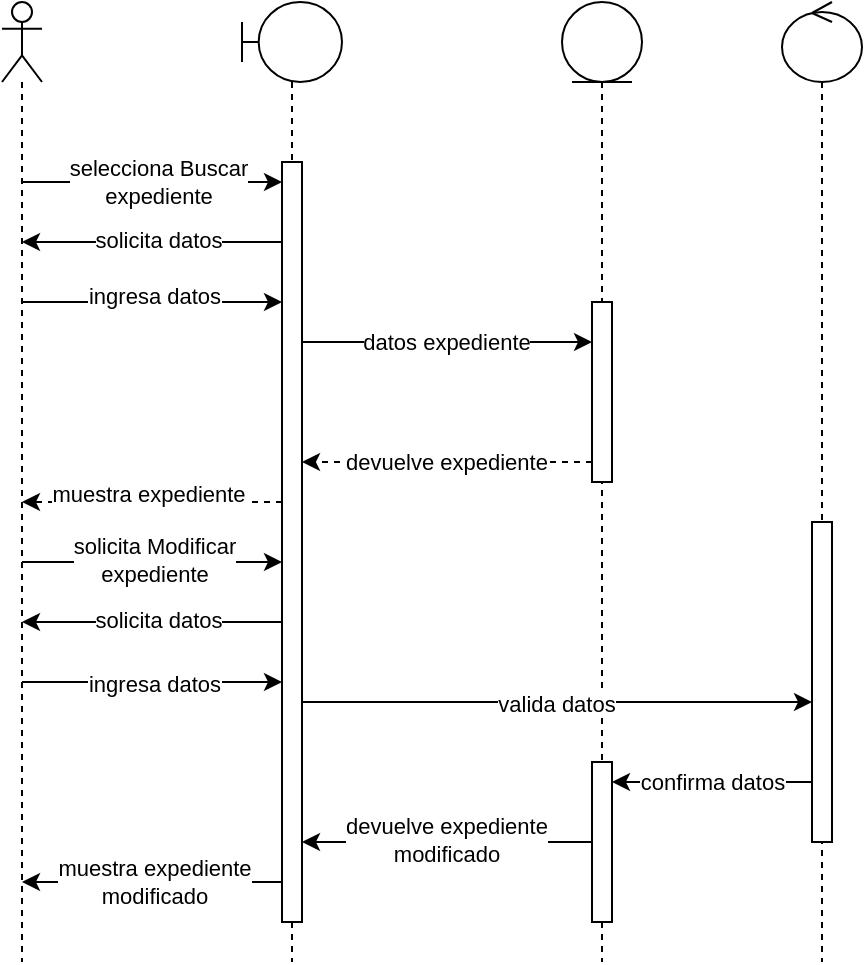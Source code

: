 <mxfile version="24.4.0" type="device">
  <diagram name="Page-1" id="2YBvvXClWsGukQMizWep">
    <mxGraphModel dx="472" dy="820" grid="1" gridSize="10" guides="1" tooltips="1" connect="1" arrows="1" fold="1" page="1" pageScale="1" pageWidth="850" pageHeight="1100" math="0" shadow="0">
      <root>
        <mxCell id="0" />
        <mxCell id="1" parent="0" />
        <mxCell id="Yi4tawwr3cMeWZQa_mhw-41" style="edgeStyle=orthogonalEdgeStyle;rounded=0;orthogonalLoop=1;jettySize=auto;html=1;curved=0;" parent="1" source="Yi4tawwr3cMeWZQa_mhw-36" target="Yi4tawwr3cMeWZQa_mhw-38" edge="1">
          <mxGeometry relative="1" as="geometry">
            <Array as="points">
              <mxPoint x="120" y="170" />
              <mxPoint x="120" y="170" />
            </Array>
          </mxGeometry>
        </mxCell>
        <mxCell id="Yi4tawwr3cMeWZQa_mhw-42" value="selecciona Buscar&lt;br&gt;expediente" style="edgeLabel;html=1;align=center;verticalAlign=middle;resizable=0;points=[];" parent="Yi4tawwr3cMeWZQa_mhw-41" vertex="1" connectable="0">
          <mxGeometry x="0.023" relative="1" as="geometry">
            <mxPoint x="1" as="offset" />
          </mxGeometry>
        </mxCell>
        <mxCell id="Yi4tawwr3cMeWZQa_mhw-45" style="edgeStyle=orthogonalEdgeStyle;rounded=0;orthogonalLoop=1;jettySize=auto;html=1;curved=0;" parent="1" source="Yi4tawwr3cMeWZQa_mhw-36" target="Yi4tawwr3cMeWZQa_mhw-38" edge="1">
          <mxGeometry relative="1" as="geometry">
            <Array as="points">
              <mxPoint x="130" y="230" />
              <mxPoint x="130" y="230" />
            </Array>
          </mxGeometry>
        </mxCell>
        <mxCell id="Yi4tawwr3cMeWZQa_mhw-46" value="ingresa datos" style="edgeLabel;html=1;align=center;verticalAlign=middle;resizable=0;points=[];" parent="Yi4tawwr3cMeWZQa_mhw-45" vertex="1" connectable="0">
          <mxGeometry x="0.019" y="3" relative="1" as="geometry">
            <mxPoint as="offset" />
          </mxGeometry>
        </mxCell>
        <mxCell id="u4CqR4INVGYrC7Xj4Ri9-3" style="edgeStyle=orthogonalEdgeStyle;rounded=0;orthogonalLoop=1;jettySize=auto;html=1;curved=0;" edge="1" parent="1" source="Yi4tawwr3cMeWZQa_mhw-36" target="Yi4tawwr3cMeWZQa_mhw-38">
          <mxGeometry relative="1" as="geometry">
            <Array as="points">
              <mxPoint x="130" y="360" />
              <mxPoint x="130" y="360" />
            </Array>
          </mxGeometry>
        </mxCell>
        <mxCell id="u4CqR4INVGYrC7Xj4Ri9-4" value="solicita Modificar&lt;br&gt;expediente" style="edgeLabel;html=1;align=center;verticalAlign=middle;resizable=0;points=[];" vertex="1" connectable="0" parent="u4CqR4INVGYrC7Xj4Ri9-3">
          <mxGeometry x="0.019" y="1" relative="1" as="geometry">
            <mxPoint as="offset" />
          </mxGeometry>
        </mxCell>
        <mxCell id="u4CqR4INVGYrC7Xj4Ri9-13" style="edgeStyle=orthogonalEdgeStyle;rounded=0;orthogonalLoop=1;jettySize=auto;html=1;curved=0;" edge="1" parent="1" source="Yi4tawwr3cMeWZQa_mhw-36" target="Yi4tawwr3cMeWZQa_mhw-38">
          <mxGeometry relative="1" as="geometry">
            <Array as="points">
              <mxPoint x="130" y="420" />
              <mxPoint x="130" y="420" />
            </Array>
          </mxGeometry>
        </mxCell>
        <mxCell id="u4CqR4INVGYrC7Xj4Ri9-14" value="ingresa datos" style="edgeLabel;html=1;align=center;verticalAlign=middle;resizable=0;points=[];" vertex="1" connectable="0" parent="u4CqR4INVGYrC7Xj4Ri9-13">
          <mxGeometry x="-0.011" y="-1" relative="1" as="geometry">
            <mxPoint x="1" as="offset" />
          </mxGeometry>
        </mxCell>
        <mxCell id="Yi4tawwr3cMeWZQa_mhw-36" value="" style="shape=umlLifeline;perimeter=lifelinePerimeter;whiteSpace=wrap;html=1;container=1;dropTarget=0;collapsible=0;recursiveResize=0;outlineConnect=0;portConstraint=eastwest;newEdgeStyle={&quot;curved&quot;:0,&quot;rounded&quot;:0};participant=umlActor;" parent="1" vertex="1">
          <mxGeometry x="20" y="80" width="20" height="480" as="geometry" />
        </mxCell>
        <mxCell id="Yi4tawwr3cMeWZQa_mhw-37" value="" style="shape=umlLifeline;perimeter=lifelinePerimeter;whiteSpace=wrap;html=1;container=1;dropTarget=0;collapsible=0;recursiveResize=0;outlineConnect=0;portConstraint=eastwest;newEdgeStyle={&quot;curved&quot;:0,&quot;rounded&quot;:0};participant=umlBoundary;" parent="1" vertex="1">
          <mxGeometry x="140" y="80" width="50" height="480" as="geometry" />
        </mxCell>
        <mxCell id="Yi4tawwr3cMeWZQa_mhw-38" value="" style="html=1;points=[[0,0,0,0,5],[0,1,0,0,-5],[1,0,0,0,5],[1,1,0,0,-5]];perimeter=orthogonalPerimeter;outlineConnect=0;targetShapes=umlLifeline;portConstraint=eastwest;newEdgeStyle={&quot;curved&quot;:0,&quot;rounded&quot;:0};" parent="Yi4tawwr3cMeWZQa_mhw-37" vertex="1">
          <mxGeometry x="20" y="80" width="10" height="380" as="geometry" />
        </mxCell>
        <mxCell id="Yi4tawwr3cMeWZQa_mhw-39" value="" style="shape=umlLifeline;perimeter=lifelinePerimeter;whiteSpace=wrap;html=1;container=1;dropTarget=0;collapsible=0;recursiveResize=0;outlineConnect=0;portConstraint=eastwest;newEdgeStyle={&quot;curved&quot;:0,&quot;rounded&quot;:0};participant=umlEntity;" parent="1" vertex="1">
          <mxGeometry x="300" y="80" width="40" height="480" as="geometry" />
        </mxCell>
        <mxCell id="Yi4tawwr3cMeWZQa_mhw-40" value="" style="html=1;points=[[0,0,0,0,5],[0,1,0,0,-5],[1,0,0,0,5],[1,1,0,0,-5]];perimeter=orthogonalPerimeter;outlineConnect=0;targetShapes=umlLifeline;portConstraint=eastwest;newEdgeStyle={&quot;curved&quot;:0,&quot;rounded&quot;:0};" parent="Yi4tawwr3cMeWZQa_mhw-39" vertex="1">
          <mxGeometry x="15" y="150" width="10" height="90" as="geometry" />
        </mxCell>
        <mxCell id="u4CqR4INVGYrC7Xj4Ri9-16" value="" style="html=1;points=[[0,0,0,0,5],[0,1,0,0,-5],[1,0,0,0,5],[1,1,0,0,-5]];perimeter=orthogonalPerimeter;outlineConnect=0;targetShapes=umlLifeline;portConstraint=eastwest;newEdgeStyle={&quot;curved&quot;:0,&quot;rounded&quot;:0};" vertex="1" parent="Yi4tawwr3cMeWZQa_mhw-39">
          <mxGeometry x="15" y="380" width="10" height="80" as="geometry" />
        </mxCell>
        <mxCell id="Yi4tawwr3cMeWZQa_mhw-43" style="edgeStyle=orthogonalEdgeStyle;rounded=0;orthogonalLoop=1;jettySize=auto;html=1;curved=0;" parent="1" source="Yi4tawwr3cMeWZQa_mhw-38" target="Yi4tawwr3cMeWZQa_mhw-36" edge="1">
          <mxGeometry relative="1" as="geometry">
            <Array as="points">
              <mxPoint x="70" y="200" />
              <mxPoint x="70" y="200" />
            </Array>
          </mxGeometry>
        </mxCell>
        <mxCell id="Yi4tawwr3cMeWZQa_mhw-44" value="solicita datos" style="edgeLabel;html=1;align=center;verticalAlign=middle;resizable=0;points=[];" parent="Yi4tawwr3cMeWZQa_mhw-43" vertex="1" connectable="0">
          <mxGeometry x="-0.05" y="-1" relative="1" as="geometry">
            <mxPoint as="offset" />
          </mxGeometry>
        </mxCell>
        <mxCell id="Yi4tawwr3cMeWZQa_mhw-47" style="edgeStyle=orthogonalEdgeStyle;rounded=0;orthogonalLoop=1;jettySize=auto;html=1;curved=0;" parent="1" source="Yi4tawwr3cMeWZQa_mhw-38" target="Yi4tawwr3cMeWZQa_mhw-40" edge="1">
          <mxGeometry relative="1" as="geometry">
            <Array as="points">
              <mxPoint x="280" y="250" />
              <mxPoint x="280" y="250" />
            </Array>
          </mxGeometry>
        </mxCell>
        <mxCell id="Yi4tawwr3cMeWZQa_mhw-54" value="datos expediente" style="edgeLabel;html=1;align=center;verticalAlign=middle;resizable=0;points=[];" parent="Yi4tawwr3cMeWZQa_mhw-47" vertex="1" connectable="0">
          <mxGeometry x="-0.006" relative="1" as="geometry">
            <mxPoint as="offset" />
          </mxGeometry>
        </mxCell>
        <mxCell id="Yi4tawwr3cMeWZQa_mhw-48" style="edgeStyle=orthogonalEdgeStyle;rounded=0;orthogonalLoop=1;jettySize=auto;html=1;curved=0;dashed=1;" parent="1" source="Yi4tawwr3cMeWZQa_mhw-40" target="Yi4tawwr3cMeWZQa_mhw-38" edge="1">
          <mxGeometry relative="1" as="geometry">
            <Array as="points">
              <mxPoint x="280" y="310" />
              <mxPoint x="280" y="310" />
            </Array>
          </mxGeometry>
        </mxCell>
        <mxCell id="Yi4tawwr3cMeWZQa_mhw-49" value="devuelve expediente" style="edgeLabel;html=1;align=center;verticalAlign=middle;resizable=0;points=[];" parent="Yi4tawwr3cMeWZQa_mhw-48" vertex="1" connectable="0">
          <mxGeometry x="0.006" relative="1" as="geometry">
            <mxPoint as="offset" />
          </mxGeometry>
        </mxCell>
        <mxCell id="Yi4tawwr3cMeWZQa_mhw-50" style="edgeStyle=orthogonalEdgeStyle;rounded=0;orthogonalLoop=1;jettySize=auto;html=1;curved=0;dashed=1;" parent="1" source="Yi4tawwr3cMeWZQa_mhw-38" target="Yi4tawwr3cMeWZQa_mhw-36" edge="1">
          <mxGeometry relative="1" as="geometry">
            <Array as="points">
              <mxPoint x="70" y="330" />
              <mxPoint x="70" y="330" />
            </Array>
          </mxGeometry>
        </mxCell>
        <mxCell id="Yi4tawwr3cMeWZQa_mhw-51" value="muestra expediente" style="edgeLabel;html=1;align=center;verticalAlign=middle;resizable=0;points=[];" parent="Yi4tawwr3cMeWZQa_mhw-50" vertex="1" connectable="0">
          <mxGeometry x="0.042" y="-4" relative="1" as="geometry">
            <mxPoint as="offset" />
          </mxGeometry>
        </mxCell>
        <mxCell id="u4CqR4INVGYrC7Xj4Ri9-5" value="" style="shape=umlLifeline;perimeter=lifelinePerimeter;whiteSpace=wrap;html=1;container=1;dropTarget=0;collapsible=0;recursiveResize=0;outlineConnect=0;portConstraint=eastwest;newEdgeStyle={&quot;curved&quot;:0,&quot;rounded&quot;:0};participant=umlControl;" vertex="1" parent="1">
          <mxGeometry x="410" y="80" width="40" height="480" as="geometry" />
        </mxCell>
        <mxCell id="u4CqR4INVGYrC7Xj4Ri9-6" value="" style="html=1;points=[[0,0,0,0,5],[0,1,0,0,-5],[1,0,0,0,5],[1,1,0,0,-5]];perimeter=orthogonalPerimeter;outlineConnect=0;targetShapes=umlLifeline;portConstraint=eastwest;newEdgeStyle={&quot;curved&quot;:0,&quot;rounded&quot;:0};" vertex="1" parent="u4CqR4INVGYrC7Xj4Ri9-5">
          <mxGeometry x="15" y="260" width="10" height="160" as="geometry" />
        </mxCell>
        <mxCell id="u4CqR4INVGYrC7Xj4Ri9-7" style="edgeStyle=orthogonalEdgeStyle;rounded=0;orthogonalLoop=1;jettySize=auto;html=1;curved=0;" edge="1" parent="1" source="Yi4tawwr3cMeWZQa_mhw-38" target="u4CqR4INVGYrC7Xj4Ri9-6">
          <mxGeometry relative="1" as="geometry">
            <Array as="points">
              <mxPoint x="360" y="430" />
              <mxPoint x="360" y="430" />
            </Array>
          </mxGeometry>
        </mxCell>
        <mxCell id="u4CqR4INVGYrC7Xj4Ri9-8" value="valida datos" style="edgeLabel;html=1;align=center;verticalAlign=middle;resizable=0;points=[];" vertex="1" connectable="0" parent="u4CqR4INVGYrC7Xj4Ri9-7">
          <mxGeometry x="-0.004" y="-1" relative="1" as="geometry">
            <mxPoint as="offset" />
          </mxGeometry>
        </mxCell>
        <mxCell id="u4CqR4INVGYrC7Xj4Ri9-9" style="edgeStyle=orthogonalEdgeStyle;rounded=0;orthogonalLoop=1;jettySize=auto;html=1;curved=0;" edge="1" parent="1" source="Yi4tawwr3cMeWZQa_mhw-38" target="Yi4tawwr3cMeWZQa_mhw-36">
          <mxGeometry relative="1" as="geometry">
            <Array as="points">
              <mxPoint x="70" y="390" />
              <mxPoint x="70" y="390" />
            </Array>
            <mxPoint x="170" y="210" as="sourcePoint" />
            <mxPoint x="40" y="210" as="targetPoint" />
          </mxGeometry>
        </mxCell>
        <mxCell id="u4CqR4INVGYrC7Xj4Ri9-10" value="solicita datos" style="edgeLabel;html=1;align=center;verticalAlign=middle;resizable=0;points=[];" vertex="1" connectable="0" parent="u4CqR4INVGYrC7Xj4Ri9-9">
          <mxGeometry x="-0.05" y="-1" relative="1" as="geometry">
            <mxPoint as="offset" />
          </mxGeometry>
        </mxCell>
        <mxCell id="u4CqR4INVGYrC7Xj4Ri9-17" style="edgeStyle=orthogonalEdgeStyle;rounded=0;orthogonalLoop=1;jettySize=auto;html=1;curved=0;" edge="1" parent="1" source="u4CqR4INVGYrC7Xj4Ri9-6" target="u4CqR4INVGYrC7Xj4Ri9-16">
          <mxGeometry relative="1" as="geometry">
            <Array as="points">
              <mxPoint x="350" y="470" />
              <mxPoint x="350" y="470" />
            </Array>
          </mxGeometry>
        </mxCell>
        <mxCell id="u4CqR4INVGYrC7Xj4Ri9-18" value="confirma datos" style="edgeLabel;html=1;align=center;verticalAlign=middle;resizable=0;points=[];" vertex="1" connectable="0" parent="u4CqR4INVGYrC7Xj4Ri9-17">
          <mxGeometry relative="1" as="geometry">
            <mxPoint as="offset" />
          </mxGeometry>
        </mxCell>
        <mxCell id="u4CqR4INVGYrC7Xj4Ri9-19" style="edgeStyle=orthogonalEdgeStyle;rounded=0;orthogonalLoop=1;jettySize=auto;html=1;curved=0;" edge="1" parent="1" source="u4CqR4INVGYrC7Xj4Ri9-16" target="Yi4tawwr3cMeWZQa_mhw-38">
          <mxGeometry relative="1" as="geometry">
            <Array as="points">
              <mxPoint x="200" y="500" />
              <mxPoint x="200" y="500" />
            </Array>
          </mxGeometry>
        </mxCell>
        <mxCell id="u4CqR4INVGYrC7Xj4Ri9-20" value="devuelve expediente&lt;br&gt;modificado" style="edgeLabel;html=1;align=center;verticalAlign=middle;resizable=0;points=[];" vertex="1" connectable="0" parent="u4CqR4INVGYrC7Xj4Ri9-19">
          <mxGeometry x="0.007" y="-1" relative="1" as="geometry">
            <mxPoint as="offset" />
          </mxGeometry>
        </mxCell>
        <mxCell id="u4CqR4INVGYrC7Xj4Ri9-21" style="edgeStyle=orthogonalEdgeStyle;rounded=0;orthogonalLoop=1;jettySize=auto;html=1;curved=0;" edge="1" parent="1" source="Yi4tawwr3cMeWZQa_mhw-38" target="Yi4tawwr3cMeWZQa_mhw-36">
          <mxGeometry relative="1" as="geometry">
            <Array as="points">
              <mxPoint x="130" y="520" />
              <mxPoint x="130" y="520" />
            </Array>
          </mxGeometry>
        </mxCell>
        <mxCell id="u4CqR4INVGYrC7Xj4Ri9-22" value="muestra expediente&lt;br&gt;modificado" style="edgeLabel;html=1;align=center;verticalAlign=middle;resizable=0;points=[];" vertex="1" connectable="0" parent="u4CqR4INVGYrC7Xj4Ri9-21">
          <mxGeometry x="-0.004" relative="1" as="geometry">
            <mxPoint as="offset" />
          </mxGeometry>
        </mxCell>
      </root>
    </mxGraphModel>
  </diagram>
</mxfile>
